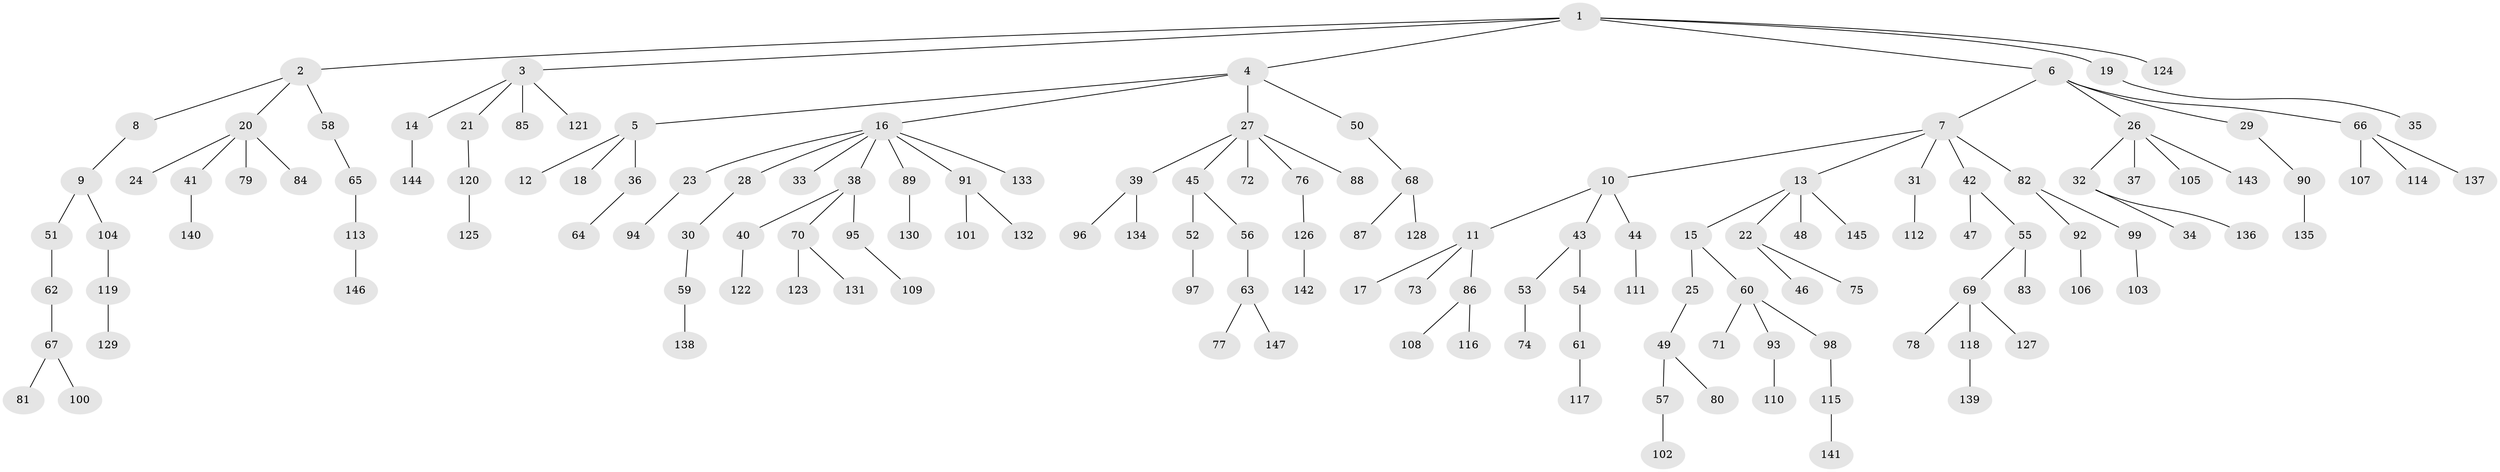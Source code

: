 // Generated by graph-tools (version 1.1) at 2025/50/03/09/25 03:50:22]
// undirected, 147 vertices, 146 edges
graph export_dot {
graph [start="1"]
  node [color=gray90,style=filled];
  1;
  2;
  3;
  4;
  5;
  6;
  7;
  8;
  9;
  10;
  11;
  12;
  13;
  14;
  15;
  16;
  17;
  18;
  19;
  20;
  21;
  22;
  23;
  24;
  25;
  26;
  27;
  28;
  29;
  30;
  31;
  32;
  33;
  34;
  35;
  36;
  37;
  38;
  39;
  40;
  41;
  42;
  43;
  44;
  45;
  46;
  47;
  48;
  49;
  50;
  51;
  52;
  53;
  54;
  55;
  56;
  57;
  58;
  59;
  60;
  61;
  62;
  63;
  64;
  65;
  66;
  67;
  68;
  69;
  70;
  71;
  72;
  73;
  74;
  75;
  76;
  77;
  78;
  79;
  80;
  81;
  82;
  83;
  84;
  85;
  86;
  87;
  88;
  89;
  90;
  91;
  92;
  93;
  94;
  95;
  96;
  97;
  98;
  99;
  100;
  101;
  102;
  103;
  104;
  105;
  106;
  107;
  108;
  109;
  110;
  111;
  112;
  113;
  114;
  115;
  116;
  117;
  118;
  119;
  120;
  121;
  122;
  123;
  124;
  125;
  126;
  127;
  128;
  129;
  130;
  131;
  132;
  133;
  134;
  135;
  136;
  137;
  138;
  139;
  140;
  141;
  142;
  143;
  144;
  145;
  146;
  147;
  1 -- 2;
  1 -- 3;
  1 -- 4;
  1 -- 6;
  1 -- 19;
  1 -- 124;
  2 -- 8;
  2 -- 20;
  2 -- 58;
  3 -- 14;
  3 -- 21;
  3 -- 85;
  3 -- 121;
  4 -- 5;
  4 -- 16;
  4 -- 27;
  4 -- 50;
  5 -- 12;
  5 -- 18;
  5 -- 36;
  6 -- 7;
  6 -- 26;
  6 -- 29;
  6 -- 66;
  7 -- 10;
  7 -- 13;
  7 -- 31;
  7 -- 42;
  7 -- 82;
  8 -- 9;
  9 -- 51;
  9 -- 104;
  10 -- 11;
  10 -- 43;
  10 -- 44;
  11 -- 17;
  11 -- 73;
  11 -- 86;
  13 -- 15;
  13 -- 22;
  13 -- 48;
  13 -- 145;
  14 -- 144;
  15 -- 25;
  15 -- 60;
  16 -- 23;
  16 -- 28;
  16 -- 33;
  16 -- 38;
  16 -- 89;
  16 -- 91;
  16 -- 133;
  19 -- 35;
  20 -- 24;
  20 -- 41;
  20 -- 79;
  20 -- 84;
  21 -- 120;
  22 -- 46;
  22 -- 75;
  23 -- 94;
  25 -- 49;
  26 -- 32;
  26 -- 37;
  26 -- 105;
  26 -- 143;
  27 -- 39;
  27 -- 45;
  27 -- 72;
  27 -- 76;
  27 -- 88;
  28 -- 30;
  29 -- 90;
  30 -- 59;
  31 -- 112;
  32 -- 34;
  32 -- 136;
  36 -- 64;
  38 -- 40;
  38 -- 70;
  38 -- 95;
  39 -- 96;
  39 -- 134;
  40 -- 122;
  41 -- 140;
  42 -- 47;
  42 -- 55;
  43 -- 53;
  43 -- 54;
  44 -- 111;
  45 -- 52;
  45 -- 56;
  49 -- 57;
  49 -- 80;
  50 -- 68;
  51 -- 62;
  52 -- 97;
  53 -- 74;
  54 -- 61;
  55 -- 69;
  55 -- 83;
  56 -- 63;
  57 -- 102;
  58 -- 65;
  59 -- 138;
  60 -- 71;
  60 -- 93;
  60 -- 98;
  61 -- 117;
  62 -- 67;
  63 -- 77;
  63 -- 147;
  65 -- 113;
  66 -- 107;
  66 -- 114;
  66 -- 137;
  67 -- 81;
  67 -- 100;
  68 -- 87;
  68 -- 128;
  69 -- 78;
  69 -- 118;
  69 -- 127;
  70 -- 123;
  70 -- 131;
  76 -- 126;
  82 -- 92;
  82 -- 99;
  86 -- 108;
  86 -- 116;
  89 -- 130;
  90 -- 135;
  91 -- 101;
  91 -- 132;
  92 -- 106;
  93 -- 110;
  95 -- 109;
  98 -- 115;
  99 -- 103;
  104 -- 119;
  113 -- 146;
  115 -- 141;
  118 -- 139;
  119 -- 129;
  120 -- 125;
  126 -- 142;
}

